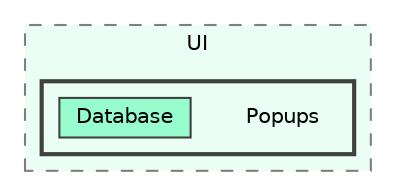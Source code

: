 digraph "C:/GEU/GEUApp/Source/UI/Popups"
{
 // LATEX_PDF_SIZE
  bgcolor="transparent";
  edge [fontname=Helvetica,fontsize=10,labelfontname=Helvetica,labelfontsize=10];
  node [fontname=Helvetica,fontsize=10,shape=box,height=0.2,width=0.4];
  compound=true
  subgraph clusterdir_201d0ca4247bd2216c2f0ac04b8cedca {
    graph [ bgcolor="#ebfef5", pencolor="grey50", label="UI", fontname=Helvetica,fontsize=10 style="filled,dashed", URL="dir_201d0ca4247bd2216c2f0ac04b8cedca.html",tooltip=""]
  subgraph clusterdir_8fb440dc97f5cef2ddb754b68c4f0f6e {
    graph [ bgcolor="#ebfef5", pencolor="grey25", label="", fontname=Helvetica,fontsize=10 style="filled,bold", URL="dir_8fb440dc97f5cef2ddb754b68c4f0f6e.html",tooltip=""]
    dir_8fb440dc97f5cef2ddb754b68c4f0f6e [shape=plaintext, label="Popups"];
  dir_7ebe51995f7399446042c538301557a1 [label="Database", fillcolor="#98fdce", color="grey25", style="filled", URL="dir_7ebe51995f7399446042c538301557a1.html",tooltip=""];
  }
  }
}
